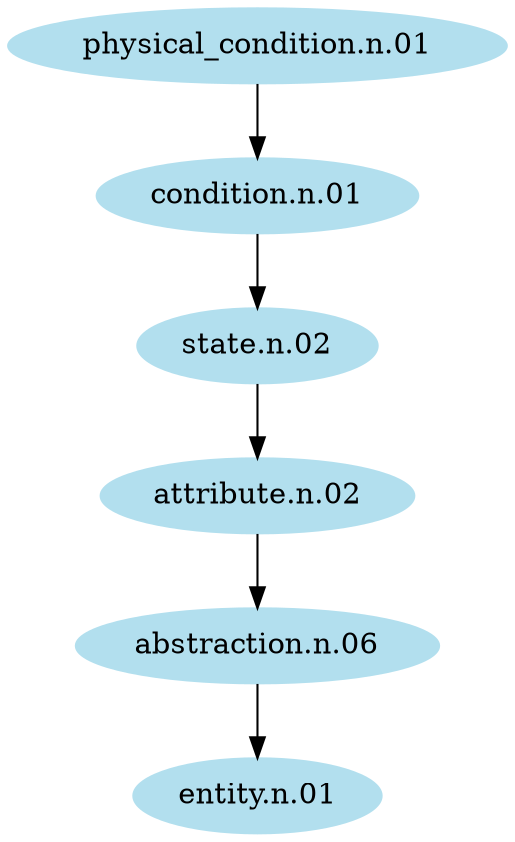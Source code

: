 digraph unix {
	node [color=lightblue2 style=filled]
	size="6,6"
	"physical_condition.n.01" -> "condition.n.01"
	"condition.n.01" -> "state.n.02"
	"state.n.02" -> "attribute.n.02"
	"attribute.n.02" -> "abstraction.n.06"
	"abstraction.n.06" -> "entity.n.01"
}
